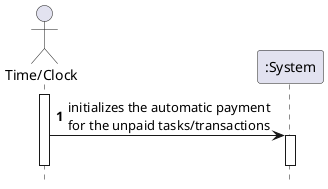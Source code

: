 @startuml
hide footbox
autonumber
actor "Time/Clock" as MAN

participant ":System" as SIST

activate MAN
    MAN -> SIST : initializes the automatic payment \nfor the unpaid tasks/transactions
    activate SIST
    deactivate SIST
deactivate MAN
@enduml
